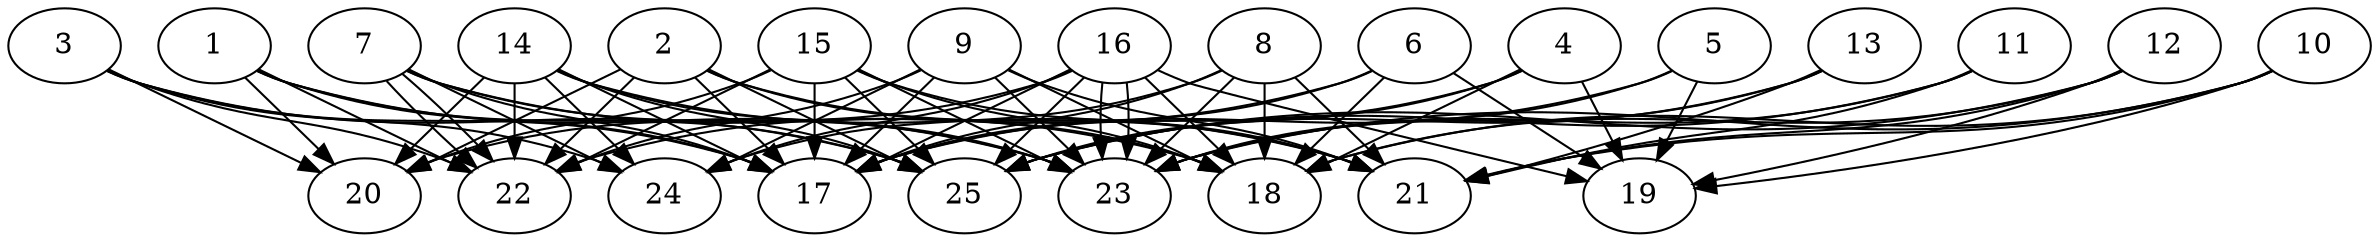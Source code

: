 // DAG automatically generated by daggen at Thu Oct  3 14:00:39 2019
// ./daggen --dot -n 25 --ccr 0.5 --fat 0.9 --regular 0.9 --density 0.7 --mindata 5242880 --maxdata 52428800 
digraph G {
  1 [size="61853696", alpha="0.07", expect_size="30926848"] 
  1 -> 17 [size ="30926848"]
  1 -> 20 [size ="30926848"]
  1 -> 22 [size ="30926848"]
  1 -> 23 [size ="30926848"]
  1 -> 25 [size ="30926848"]
  2 [size="93374464", alpha="0.17", expect_size="46687232"] 
  2 -> 17 [size ="46687232"]
  2 -> 18 [size ="46687232"]
  2 -> 20 [size ="46687232"]
  2 -> 21 [size ="46687232"]
  2 -> 22 [size ="46687232"]
  2 -> 25 [size ="46687232"]
  3 [size="33148928", alpha="0.12", expect_size="16574464"] 
  3 -> 17 [size ="16574464"]
  3 -> 20 [size ="16574464"]
  3 -> 22 [size ="16574464"]
  3 -> 24 [size ="16574464"]
  3 -> 25 [size ="16574464"]
  4 [size="17100800", alpha="0.20", expect_size="8550400"] 
  4 -> 17 [size ="8550400"]
  4 -> 18 [size ="8550400"]
  4 -> 19 [size ="8550400"]
  4 -> 25 [size ="8550400"]
  5 [size="99684352", alpha="0.13", expect_size="49842176"] 
  5 -> 17 [size ="49842176"]
  5 -> 19 [size ="49842176"]
  5 -> 23 [size ="49842176"]
  6 [size="96169984", alpha="0.06", expect_size="48084992"] 
  6 -> 17 [size ="48084992"]
  6 -> 18 [size ="48084992"]
  6 -> 19 [size ="48084992"]
  6 -> 22 [size ="48084992"]
  7 [size="10784768", alpha="0.08", expect_size="5392384"] 
  7 -> 17 [size ="5392384"]
  7 -> 18 [size ="5392384"]
  7 -> 22 [size ="5392384"]
  7 -> 22 [size ="5392384"]
  7 -> 23 [size ="5392384"]
  7 -> 24 [size ="5392384"]
  8 [size="73121792", alpha="0.07", expect_size="36560896"] 
  8 -> 17 [size ="36560896"]
  8 -> 18 [size ="36560896"]
  8 -> 21 [size ="36560896"]
  8 -> 23 [size ="36560896"]
  8 -> 24 [size ="36560896"]
  9 [size="55373824", alpha="0.14", expect_size="27686912"] 
  9 -> 17 [size ="27686912"]
  9 -> 18 [size ="27686912"]
  9 -> 21 [size ="27686912"]
  9 -> 22 [size ="27686912"]
  9 -> 23 [size ="27686912"]
  9 -> 24 [size ="27686912"]
  10 [size="26435584", alpha="0.16", expect_size="13217792"] 
  10 -> 18 [size ="13217792"]
  10 -> 19 [size ="13217792"]
  10 -> 21 [size ="13217792"]
  10 -> 23 [size ="13217792"]
  11 [size="22126592", alpha="0.05", expect_size="11063296"] 
  11 -> 21 [size ="11063296"]
  11 -> 23 [size ="11063296"]
  11 -> 25 [size ="11063296"]
  12 [size="55750656", alpha="0.11", expect_size="27875328"] 
  12 -> 18 [size ="27875328"]
  12 -> 19 [size ="27875328"]
  12 -> 21 [size ="27875328"]
  12 -> 25 [size ="27875328"]
  13 [size="42469376", alpha="0.08", expect_size="21234688"] 
  13 -> 21 [size ="21234688"]
  13 -> 23 [size ="21234688"]
  13 -> 25 [size ="21234688"]
  14 [size="96952320", alpha="0.11", expect_size="48476160"] 
  14 -> 17 [size ="48476160"]
  14 -> 20 [size ="48476160"]
  14 -> 21 [size ="48476160"]
  14 -> 22 [size ="48476160"]
  14 -> 23 [size ="48476160"]
  14 -> 24 [size ="48476160"]
  14 -> 25 [size ="48476160"]
  15 [size="95987712", alpha="0.10", expect_size="47993856"] 
  15 -> 17 [size ="47993856"]
  15 -> 18 [size ="47993856"]
  15 -> 20 [size ="47993856"]
  15 -> 21 [size ="47993856"]
  15 -> 22 [size ="47993856"]
  15 -> 23 [size ="47993856"]
  15 -> 25 [size ="47993856"]
  16 [size="60784640", alpha="0.15", expect_size="30392320"] 
  16 -> 17 [size ="30392320"]
  16 -> 18 [size ="30392320"]
  16 -> 19 [size ="30392320"]
  16 -> 20 [size ="30392320"]
  16 -> 23 [size ="30392320"]
  16 -> 23 [size ="30392320"]
  16 -> 24 [size ="30392320"]
  16 -> 25 [size ="30392320"]
  17 [size="90863616", alpha="0.01", expect_size="45431808"] 
  18 [size="32421888", alpha="0.04", expect_size="16210944"] 
  19 [size="63141888", alpha="0.17", expect_size="31570944"] 
  20 [size="33497088", alpha="0.13", expect_size="16748544"] 
  21 [size="14366720", alpha="0.20", expect_size="7183360"] 
  22 [size="37228544", alpha="0.04", expect_size="18614272"] 
  23 [size="87869440", alpha="0.13", expect_size="43934720"] 
  24 [size="33015808", alpha="0.04", expect_size="16507904"] 
  25 [size="85159936", alpha="0.13", expect_size="42579968"] 
}
